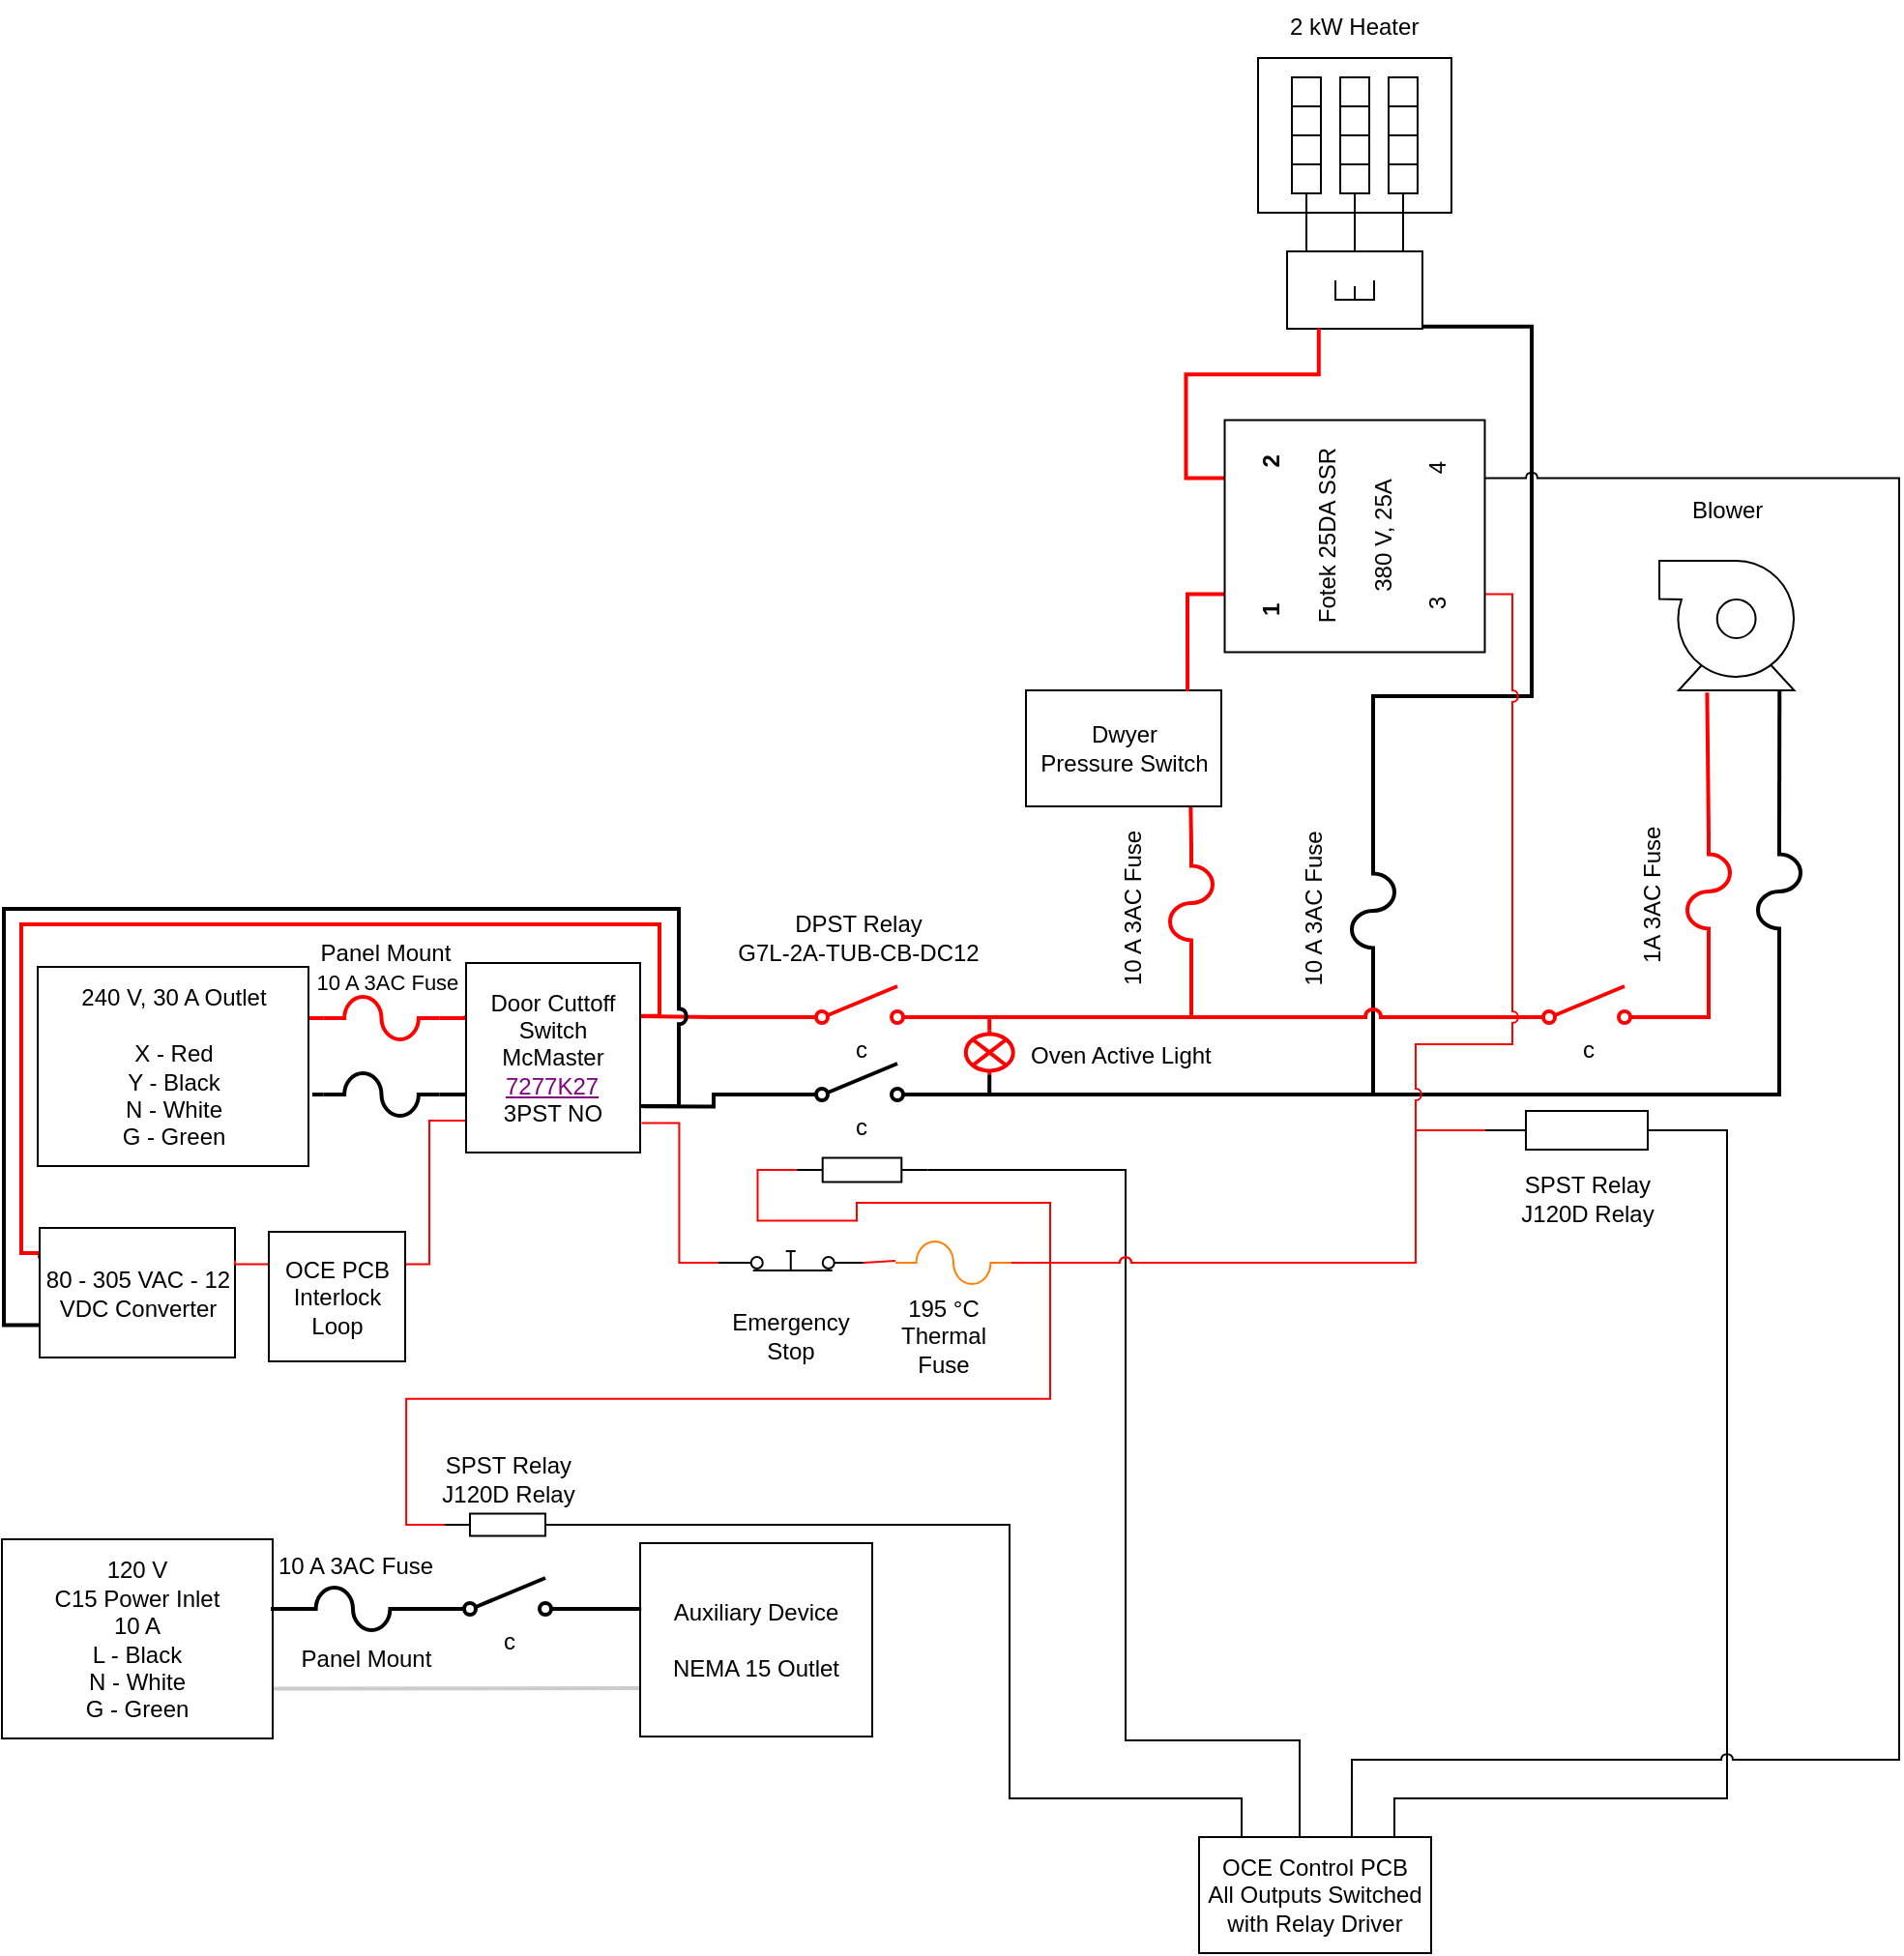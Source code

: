 <mxfile version="16.1.2" type="device"><diagram id="GRHea6be0lPNWalDpBr8" name="Page-1"><mxGraphModel dx="1422" dy="1715" grid="1" gridSize="10" guides="1" tooltips="1" connect="1" arrows="1" fold="1" page="1" pageScale="1" pageWidth="1100" pageHeight="850" math="0" shadow="0"><root><mxCell id="0"/><mxCell id="1" parent="0"/><mxCell id="YSH31qn0-1LN1H9zUe77-77" style="edgeStyle=orthogonalEdgeStyle;rounded=0;jumpStyle=arc;orthogonalLoop=1;jettySize=auto;html=1;exitX=0.5;exitY=0;exitDx=0;exitDy=0;exitPerimeter=0;entryX=0.5;entryY=0;entryDx=0;entryDy=0;endArrow=none;endFill=0;strokeColor=#000000;strokeWidth=1;" parent="1" source="YSH31qn0-1LN1H9zUe77-1" target="YSH31qn0-1LN1H9zUe77-75" edge="1"><mxGeometry relative="1" as="geometry"><Array as="points"><mxPoint x="590" y="425"/><mxPoint x="590" y="720"/><mxPoint x="680" y="720"/></Array></mxGeometry></mxCell><mxCell id="YSH31qn0-1LN1H9zUe77-1" value="" style="pointerEvents=1;verticalLabelPosition=bottom;shadow=0;dashed=0;align=center;html=1;verticalAlign=top;shape=mxgraph.electrical.electro-mechanical.relay_coil;rotation=90;" parent="1" vertex="1"><mxGeometry x="447.5" y="391" width="12.5" height="68" as="geometry"/></mxCell><mxCell id="YSH31qn0-1LN1H9zUe77-40" style="edgeStyle=orthogonalEdgeStyle;rounded=0;jumpStyle=arc;orthogonalLoop=1;jettySize=auto;html=1;exitX=1;exitY=0.84;exitDx=0;exitDy=0;exitPerimeter=0;entryX=0;entryY=0.5;entryDx=0;entryDy=0;entryPerimeter=0;endArrow=none;endFill=0;strokeColor=#000000;strokeWidth=2;" parent="1" source="YSH31qn0-1LN1H9zUe77-2" target="YSH31qn0-1LN1H9zUe77-37" edge="1"><mxGeometry relative="1" as="geometry"/></mxCell><mxCell id="YSH31qn0-1LN1H9zUe77-112" style="edgeStyle=orthogonalEdgeStyle;rounded=0;jumpStyle=arc;orthogonalLoop=1;jettySize=auto;html=1;exitX=1;exitY=0.84;exitDx=0;exitDy=0;exitPerimeter=0;entryX=1;entryY=0.5;entryDx=0;entryDy=0;entryPerimeter=0;endArrow=none;endFill=0;strokeColor=#000000;strokeWidth=2;" parent="1" source="YSH31qn0-1LN1H9zUe77-2" target="YSH31qn0-1LN1H9zUe77-110" edge="1"><mxGeometry relative="1" as="geometry"/></mxCell><mxCell id="fzR4RgWm9CfCMSt4_tdP-22" style="edgeStyle=orthogonalEdgeStyle;rounded=0;jumpStyle=arc;orthogonalLoop=1;jettySize=auto;html=1;exitX=0;exitY=0.84;exitDx=0;exitDy=0;exitPerimeter=0;entryX=1.018;entryY=0.757;entryDx=0;entryDy=0;entryPerimeter=0;endArrow=none;endFill=0;strokeColor=#000000;strokeWidth=2;" parent="1" source="YSH31qn0-1LN1H9zUe77-2" target="fzR4RgWm9CfCMSt4_tdP-4" edge="1"><mxGeometry relative="1" as="geometry"/></mxCell><mxCell id="kRL8g7RS7_bouTGJLvDe-12" style="edgeStyle=orthogonalEdgeStyle;rounded=0;orthogonalLoop=1;jettySize=auto;html=1;exitX=1;exitY=0.84;exitDx=0;exitDy=0;exitPerimeter=0;entryX=1;entryY=0.5;entryDx=0;entryDy=0;entryPerimeter=0;endArrow=none;endFill=0;strokeColor=#000000;strokeWidth=2;" parent="1" source="YSH31qn0-1LN1H9zUe77-2" target="YSH31qn0-1LN1H9zUe77-22" edge="1"><mxGeometry relative="1" as="geometry"/></mxCell><mxCell id="YSH31qn0-1LN1H9zUe77-2" value="c" style="pointerEvents=1;verticalLabelPosition=bottom;shadow=0;dashed=0;align=center;html=1;verticalAlign=top;shape=mxgraph.electrical.electro-mechanical.simple_switch;strokeWidth=2;" parent="1" vertex="1"><mxGeometry x="415" y="370" width="75" height="19" as="geometry"/></mxCell><mxCell id="YSH31qn0-1LN1H9zUe77-20" style="edgeStyle=orthogonalEdgeStyle;rounded=0;jumpStyle=arc;orthogonalLoop=1;jettySize=auto;html=1;exitX=1;exitY=0.84;exitDx=0;exitDy=0;exitPerimeter=0;entryX=0;entryY=0.5;entryDx=0;entryDy=0;entryPerimeter=0;endArrow=none;endFill=0;strokeColor=#FF0000;strokeWidth=2;" parent="1" source="YSH31qn0-1LN1H9zUe77-3" target="YSH31qn0-1LN1H9zUe77-18" edge="1"><mxGeometry relative="1" as="geometry"/></mxCell><mxCell id="YSH31qn0-1LN1H9zUe77-35" style="edgeStyle=orthogonalEdgeStyle;rounded=0;jumpStyle=arc;orthogonalLoop=1;jettySize=auto;html=1;exitX=1;exitY=0.84;exitDx=0;exitDy=0;exitPerimeter=0;entryX=0;entryY=0.84;entryDx=0;entryDy=0;entryPerimeter=0;endArrow=none;endFill=0;strokeColor=#FF0000;strokeWidth=2;" parent="1" source="YSH31qn0-1LN1H9zUe77-3" target="YSH31qn0-1LN1H9zUe77-27" edge="1"><mxGeometry relative="1" as="geometry"/></mxCell><mxCell id="YSH31qn0-1LN1H9zUe77-111" style="edgeStyle=orthogonalEdgeStyle;rounded=0;jumpStyle=arc;orthogonalLoop=1;jettySize=auto;html=1;exitX=1;exitY=0.84;exitDx=0;exitDy=0;exitPerimeter=0;entryX=0;entryY=0.5;entryDx=0;entryDy=0;entryPerimeter=0;endArrow=none;endFill=0;strokeColor=#FF0000;strokeWidth=2;" parent="1" source="YSH31qn0-1LN1H9zUe77-3" target="YSH31qn0-1LN1H9zUe77-110" edge="1"><mxGeometry relative="1" as="geometry"/></mxCell><mxCell id="fzR4RgWm9CfCMSt4_tdP-12" style="edgeStyle=orthogonalEdgeStyle;rounded=0;orthogonalLoop=1;jettySize=auto;html=1;exitX=0;exitY=0.84;exitDx=0;exitDy=0;exitPerimeter=0;entryX=0.99;entryY=0.28;entryDx=0;entryDy=0;entryPerimeter=0;endArrow=none;endFill=0;strokeColor=#FF0000;strokeWidth=2;" parent="1" source="YSH31qn0-1LN1H9zUe77-3" target="fzR4RgWm9CfCMSt4_tdP-4" edge="1"><mxGeometry relative="1" as="geometry"/></mxCell><mxCell id="YSH31qn0-1LN1H9zUe77-3" value="c" style="pointerEvents=1;verticalLabelPosition=bottom;shadow=0;dashed=0;align=center;html=1;verticalAlign=top;shape=mxgraph.electrical.electro-mechanical.simple_switch;strokeColor=#FF0000;strokeWidth=2;" parent="1" vertex="1"><mxGeometry x="415" y="330" width="75" height="19" as="geometry"/></mxCell><mxCell id="YSH31qn0-1LN1H9zUe77-11" style="edgeStyle=orthogonalEdgeStyle;rounded=0;orthogonalLoop=1;jettySize=auto;html=1;exitX=0;exitY=0.5;exitDx=0;exitDy=0;exitPerimeter=0;entryX=1.014;entryY=0.641;entryDx=0;entryDy=0;entryPerimeter=0;endArrow=none;endFill=0;strokeWidth=2;" parent="1" source="YSH31qn0-1LN1H9zUe77-5" target="YSH31qn0-1LN1H9zUe77-9" edge="1"><mxGeometry relative="1" as="geometry"/></mxCell><mxCell id="fzR4RgWm9CfCMSt4_tdP-11" style="edgeStyle=orthogonalEdgeStyle;rounded=0;orthogonalLoop=1;jettySize=auto;html=1;exitX=1;exitY=0.5;exitDx=0;exitDy=0;exitPerimeter=0;entryX=0.001;entryY=0.682;entryDx=0;entryDy=0;entryPerimeter=0;endArrow=none;endFill=0;strokeColor=#000000;strokeWidth=2;" parent="1" source="YSH31qn0-1LN1H9zUe77-5" target="fzR4RgWm9CfCMSt4_tdP-4" edge="1"><mxGeometry relative="1" as="geometry"/></mxCell><mxCell id="YSH31qn0-1LN1H9zUe77-5" value="" style="pointerEvents=1;verticalLabelPosition=bottom;shadow=0;dashed=0;align=center;html=1;verticalAlign=top;shape=mxgraph.electrical.miscellaneous.fuse_4;strokeWidth=2;" parent="1" vertex="1"><mxGeometry x="175.25" y="375" width="60" height="22" as="geometry"/></mxCell><mxCell id="YSH31qn0-1LN1H9zUe77-10" style="edgeStyle=orthogonalEdgeStyle;rounded=0;orthogonalLoop=1;jettySize=auto;html=1;exitX=0;exitY=0.5;exitDx=0;exitDy=0;exitPerimeter=0;entryX=1;entryY=0.25;entryDx=0;entryDy=0;endArrow=none;endFill=0;strokeColor=#FF0000;strokeWidth=2;" parent="1" source="YSH31qn0-1LN1H9zUe77-7" target="YSH31qn0-1LN1H9zUe77-9" edge="1"><mxGeometry relative="1" as="geometry"/></mxCell><mxCell id="fzR4RgWm9CfCMSt4_tdP-10" style="edgeStyle=orthogonalEdgeStyle;rounded=0;orthogonalLoop=1;jettySize=auto;html=1;exitX=1;exitY=0.5;exitDx=0;exitDy=0;exitPerimeter=0;entryX=-0.003;entryY=0.277;entryDx=0;entryDy=0;entryPerimeter=0;endArrow=none;endFill=0;strokeColor=#FF0000;strokeWidth=2;" parent="1" source="YSH31qn0-1LN1H9zUe77-7" target="fzR4RgWm9CfCMSt4_tdP-4" edge="1"><mxGeometry relative="1" as="geometry"/></mxCell><mxCell id="YSH31qn0-1LN1H9zUe77-7" value="" style="pointerEvents=1;verticalLabelPosition=bottom;shadow=0;dashed=0;align=center;html=1;verticalAlign=top;shape=mxgraph.electrical.miscellaneous.fuse_4;strokeColor=#FF0000;strokeWidth=2;" parent="1" vertex="1"><mxGeometry x="175.25" y="335.5" width="60" height="22" as="geometry"/></mxCell><mxCell id="YSH31qn0-1LN1H9zUe77-9" value="240 V, 30 A Outlet&lt;br&gt;&lt;br&gt;X - Red&lt;br&gt;Y - Black&lt;br&gt;N - White&lt;br&gt;G - Green" style="rounded=0;whiteSpace=wrap;html=1;" parent="1" vertex="1"><mxGeometry x="27.5" y="320" width="140" height="103" as="geometry"/></mxCell><mxCell id="kRL8g7RS7_bouTGJLvDe-8" style="edgeStyle=orthogonalEdgeStyle;rounded=0;orthogonalLoop=1;jettySize=auto;html=1;exitX=1;exitY=0.5;exitDx=0;exitDy=0;exitPerimeter=0;entryX=0.843;entryY=0.989;entryDx=0;entryDy=0;entryPerimeter=0;endArrow=none;endFill=0;strokeColor=#FF0000;strokeWidth=2;" parent="1" source="YSH31qn0-1LN1H9zUe77-18" target="YSH31qn0-1LN1H9zUe77-93" edge="1"><mxGeometry relative="1" as="geometry"/></mxCell><mxCell id="YSH31qn0-1LN1H9zUe77-18" value="" style="pointerEvents=1;verticalLabelPosition=bottom;shadow=0;dashed=0;align=center;html=1;verticalAlign=top;shape=mxgraph.electrical.miscellaneous.fuse_4;strokeColor=#FF0000;rotation=-90;strokeWidth=2;" parent="1" vertex="1"><mxGeometry x="594" y="276" width="60" height="22" as="geometry"/></mxCell><mxCell id="kRL8g7RS7_bouTGJLvDe-13" style="edgeStyle=orthogonalEdgeStyle;rounded=0;orthogonalLoop=1;jettySize=auto;html=1;exitX=0;exitY=0.5;exitDx=0;exitDy=0;exitPerimeter=0;entryX=0.008;entryY=0.681;entryDx=0;entryDy=0;entryPerimeter=0;endArrow=none;endFill=0;strokeColor=#000000;strokeWidth=2;" parent="1" source="YSH31qn0-1LN1H9zUe77-22" target="kRL8g7RS7_bouTGJLvDe-5" edge="1"><mxGeometry relative="1" as="geometry"><Array as="points"><mxPoint x="718" y="180"/><mxPoint x="800" y="180"/><mxPoint x="800" y="-11"/></Array></mxGeometry></mxCell><mxCell id="YSH31qn0-1LN1H9zUe77-22" value="" style="pointerEvents=1;verticalLabelPosition=bottom;shadow=0;dashed=0;align=center;html=1;verticalAlign=top;shape=mxgraph.electrical.miscellaneous.fuse_4;rotation=90;strokeWidth=2;" parent="1" vertex="1"><mxGeometry x="688" y="280" width="60" height="22" as="geometry"/></mxCell><mxCell id="YSH31qn0-1LN1H9zUe77-79" style="edgeStyle=orthogonalEdgeStyle;rounded=0;jumpStyle=arc;orthogonalLoop=1;jettySize=auto;html=1;exitX=0.5;exitY=0;exitDx=0;exitDy=0;exitPerimeter=0;entryX=0.911;entryY=0.01;entryDx=0;entryDy=0;entryPerimeter=0;endArrow=none;endFill=0;strokeColor=#000000;strokeWidth=1;" parent="1" source="YSH31qn0-1LN1H9zUe77-26" target="YSH31qn0-1LN1H9zUe77-75" edge="1"><mxGeometry relative="1" as="geometry"><Array as="points"><mxPoint x="901" y="405"/><mxPoint x="901" y="750"/><mxPoint x="729" y="750"/></Array></mxGeometry></mxCell><mxCell id="kRL8g7RS7_bouTGJLvDe-15" style="edgeStyle=orthogonalEdgeStyle;rounded=0;jumpStyle=arc;orthogonalLoop=1;jettySize=auto;html=1;exitX=0.5;exitY=1;exitDx=0;exitDy=0;exitPerimeter=0;entryX=1;entryY=0.5;entryDx=0;entryDy=0;entryPerimeter=0;endArrow=none;endFill=0;strokeColor=#FF0000;strokeWidth=1;" parent="1" source="YSH31qn0-1LN1H9zUe77-26" target="YSH31qn0-1LN1H9zUe77-66" edge="1"><mxGeometry relative="1" as="geometry"><Array as="points"><mxPoint x="740" y="405"/><mxPoint x="740" y="473"/></Array></mxGeometry></mxCell><mxCell id="YSH31qn0-1LN1H9zUe77-26" value="" style="pointerEvents=1;verticalLabelPosition=bottom;shadow=0;dashed=0;align=center;html=1;verticalAlign=top;shape=mxgraph.electrical.electro-mechanical.relay_coil;rotation=90;" parent="1" vertex="1"><mxGeometry x="818.5" y="352" width="20" height="105" as="geometry"/></mxCell><mxCell id="YSH31qn0-1LN1H9zUe77-27" value="c" style="pointerEvents=1;verticalLabelPosition=bottom;shadow=0;dashed=0;align=center;html=1;verticalAlign=top;shape=mxgraph.electrical.electro-mechanical.simple_switch;strokeColor=#FF0000;strokeWidth=2;" parent="1" vertex="1"><mxGeometry x="791" y="330" width="75" height="19" as="geometry"/></mxCell><mxCell id="YSH31qn0-1LN1H9zUe77-28" value="" style="shape=mxgraph.pid.pumps.gas_blower;html=1;pointerEvents=1;align=center;verticalLabelPosition=bottom;verticalAlign=top;dashed=0;strokeColor=#000000;" parent="1" vertex="1"><mxGeometry x="866" y="110" width="72" height="67" as="geometry"/></mxCell><mxCell id="YSH31qn0-1LN1H9zUe77-33" style="edgeStyle=orthogonalEdgeStyle;rounded=0;jumpStyle=arc;orthogonalLoop=1;jettySize=auto;html=1;exitX=1;exitY=0.5;exitDx=0;exitDy=0;exitPerimeter=0;entryX=0.343;entryY=1.017;entryDx=0;entryDy=0;entryPerimeter=0;endArrow=none;endFill=0;strokeColor=#FF0000;strokeWidth=2;" parent="1" source="YSH31qn0-1LN1H9zUe77-29" target="YSH31qn0-1LN1H9zUe77-28" edge="1"><mxGeometry relative="1" as="geometry"/></mxCell><mxCell id="YSH31qn0-1LN1H9zUe77-34" style="edgeStyle=orthogonalEdgeStyle;rounded=0;jumpStyle=arc;orthogonalLoop=1;jettySize=auto;html=1;exitX=0;exitY=0.5;exitDx=0;exitDy=0;exitPerimeter=0;entryX=1;entryY=0.84;entryDx=0;entryDy=0;entryPerimeter=0;endArrow=none;endFill=0;strokeColor=#FF0000;strokeWidth=2;" parent="1" source="YSH31qn0-1LN1H9zUe77-29" target="YSH31qn0-1LN1H9zUe77-27" edge="1"><mxGeometry relative="1" as="geometry"/></mxCell><mxCell id="YSH31qn0-1LN1H9zUe77-29" value="" style="pointerEvents=1;verticalLabelPosition=bottom;shadow=0;dashed=0;align=center;html=1;verticalAlign=top;shape=mxgraph.electrical.miscellaneous.fuse_4;strokeColor=#FF0000;rotation=-90;strokeWidth=2;" parent="1" vertex="1"><mxGeometry x="861.5" y="270" width="60" height="22" as="geometry"/></mxCell><mxCell id="YSH31qn0-1LN1H9zUe77-39" style="edgeStyle=orthogonalEdgeStyle;rounded=0;jumpStyle=arc;orthogonalLoop=1;jettySize=auto;html=1;exitX=1;exitY=0.5;exitDx=0;exitDy=0;exitPerimeter=0;entryX=0.863;entryY=1.005;entryDx=0;entryDy=0;entryPerimeter=0;endArrow=none;endFill=0;strokeColor=#000000;strokeWidth=2;" parent="1" source="YSH31qn0-1LN1H9zUe77-37" target="YSH31qn0-1LN1H9zUe77-28" edge="1"><mxGeometry relative="1" as="geometry"/></mxCell><mxCell id="YSH31qn0-1LN1H9zUe77-37" value="" style="pointerEvents=1;verticalLabelPosition=bottom;shadow=0;dashed=0;align=center;html=1;verticalAlign=top;shape=mxgraph.electrical.miscellaneous.fuse_4;rotation=-90;strokeWidth=2;" parent="1" vertex="1"><mxGeometry x="898" y="270" width="60" height="22" as="geometry"/></mxCell><mxCell id="YSH31qn0-1LN1H9zUe77-52" style="edgeStyle=orthogonalEdgeStyle;rounded=0;jumpStyle=arc;orthogonalLoop=1;jettySize=auto;html=1;exitX=1;exitY=0.75;exitDx=0;exitDy=0;entryX=0;entryY=0.75;entryDx=0;entryDy=0;endArrow=none;endFill=0;strokeWidth=2;strokeColor=#CCCCCC;" parent="1" source="YSH31qn0-1LN1H9zUe77-41" target="YSH31qn0-1LN1H9zUe77-42" edge="1"><mxGeometry relative="1" as="geometry"/></mxCell><mxCell id="YSH31qn0-1LN1H9zUe77-41" value="120 V&lt;br&gt;C15 Power Inlet&lt;br&gt;10 A&lt;br&gt;L - Black&lt;br&gt;N - White&lt;br&gt;G - Green" style="rounded=0;whiteSpace=wrap;html=1;" parent="1" vertex="1"><mxGeometry x="9" y="616" width="140" height="103" as="geometry"/></mxCell><mxCell id="YSH31qn0-1LN1H9zUe77-42" value="Auxiliary Device&lt;br&gt;&lt;br&gt;NEMA 15 Outlet" style="rounded=0;whiteSpace=wrap;html=1;strokeColor=#000000;" parent="1" vertex="1"><mxGeometry x="339" y="618" width="120" height="100" as="geometry"/></mxCell><mxCell id="YSH31qn0-1LN1H9zUe77-68" style="edgeStyle=orthogonalEdgeStyle;rounded=0;jumpStyle=arc;orthogonalLoop=1;jettySize=auto;html=1;exitX=0.5;exitY=1;exitDx=0;exitDy=0;exitPerimeter=0;entryX=1;entryY=0.5;entryDx=0;entryDy=0;entryPerimeter=0;endArrow=none;endFill=0;strokeColor=#FF0000;strokeWidth=1;" parent="1" source="YSH31qn0-1LN1H9zUe77-43" target="YSH31qn0-1LN1H9zUe77-66" edge="1"><mxGeometry relative="1" as="geometry"/></mxCell><mxCell id="YSH31qn0-1LN1H9zUe77-76" style="edgeStyle=orthogonalEdgeStyle;rounded=0;jumpStyle=arc;orthogonalLoop=1;jettySize=auto;html=1;exitX=0.5;exitY=0;exitDx=0;exitDy=0;exitPerimeter=0;entryX=0.25;entryY=0;entryDx=0;entryDy=0;endArrow=none;endFill=0;strokeColor=#000000;strokeWidth=1;" parent="1" source="YSH31qn0-1LN1H9zUe77-43" target="YSH31qn0-1LN1H9zUe77-75" edge="1"><mxGeometry relative="1" as="geometry"><Array as="points"><mxPoint x="530" y="609"/><mxPoint x="530" y="750"/><mxPoint x="650" y="750"/></Array></mxGeometry></mxCell><mxCell id="YSH31qn0-1LN1H9zUe77-43" value="" style="pointerEvents=1;verticalLabelPosition=bottom;shadow=0;dashed=0;align=center;html=1;verticalAlign=top;shape=mxgraph.electrical.electro-mechanical.relay_coil;rotation=90;" parent="1" vertex="1"><mxGeometry x="264.75" y="576" width="11.5" height="65" as="geometry"/></mxCell><mxCell id="YSH31qn0-1LN1H9zUe77-53" style="edgeStyle=orthogonalEdgeStyle;rounded=0;jumpStyle=arc;orthogonalLoop=1;jettySize=auto;html=1;exitX=1;exitY=0.84;exitDx=0;exitDy=0;exitPerimeter=0;entryX=0.005;entryY=0.332;entryDx=0;entryDy=0;entryPerimeter=0;endArrow=none;endFill=0;strokeWidth=2;" parent="1" source="YSH31qn0-1LN1H9zUe77-44" target="YSH31qn0-1LN1H9zUe77-42" edge="1"><mxGeometry relative="1" as="geometry"/></mxCell><mxCell id="YSH31qn0-1LN1H9zUe77-44" value="c" style="pointerEvents=1;verticalLabelPosition=bottom;shadow=0;dashed=0;align=center;html=1;verticalAlign=top;shape=mxgraph.electrical.electro-mechanical.simple_switch;strokeColor=#000000;strokeWidth=2;" parent="1" vertex="1"><mxGeometry x="233" y="636" width="75" height="19" as="geometry"/></mxCell><mxCell id="YSH31qn0-1LN1H9zUe77-48" style="edgeStyle=orthogonalEdgeStyle;rounded=0;jumpStyle=arc;orthogonalLoop=1;jettySize=auto;html=1;exitX=1;exitY=0.5;exitDx=0;exitDy=0;exitPerimeter=0;entryX=0;entryY=0.84;entryDx=0;entryDy=0;entryPerimeter=0;endArrow=none;endFill=0;strokeColor=#000000;strokeWidth=2;" parent="1" source="YSH31qn0-1LN1H9zUe77-45" target="YSH31qn0-1LN1H9zUe77-44" edge="1"><mxGeometry relative="1" as="geometry"/></mxCell><mxCell id="YSH31qn0-1LN1H9zUe77-54" style="edgeStyle=orthogonalEdgeStyle;rounded=0;jumpStyle=arc;orthogonalLoop=1;jettySize=auto;html=1;exitX=0;exitY=0.5;exitDx=0;exitDy=0;exitPerimeter=0;entryX=0.993;entryY=0.357;entryDx=0;entryDy=0;entryPerimeter=0;endArrow=none;endFill=0;strokeWidth=2;" parent="1" source="YSH31qn0-1LN1H9zUe77-45" target="YSH31qn0-1LN1H9zUe77-41" edge="1"><mxGeometry relative="1" as="geometry"/></mxCell><mxCell id="YSH31qn0-1LN1H9zUe77-45" value="" style="pointerEvents=1;verticalLabelPosition=bottom;shadow=0;dashed=0;align=center;html=1;verticalAlign=top;shape=mxgraph.electrical.miscellaneous.fuse_4;strokeWidth=2;" parent="1" vertex="1"><mxGeometry x="160.5" y="641" width="60" height="22" as="geometry"/></mxCell><mxCell id="fzR4RgWm9CfCMSt4_tdP-15" style="edgeStyle=orthogonalEdgeStyle;rounded=0;orthogonalLoop=1;jettySize=auto;html=1;exitX=1;exitY=0.25;exitDx=0;exitDy=0;entryX=-0.002;entryY=0.832;entryDx=0;entryDy=0;entryPerimeter=0;endArrow=none;endFill=0;strokeColor=#FF0000;strokeWidth=1;startArrow=none;" parent="1" source="kRL8g7RS7_bouTGJLvDe-1" target="fzR4RgWm9CfCMSt4_tdP-4" edge="1"><mxGeometry relative="1" as="geometry"><Array as="points"><mxPoint x="230" y="400"/></Array></mxGeometry></mxCell><mxCell id="fzR4RgWm9CfCMSt4_tdP-21" style="edgeStyle=orthogonalEdgeStyle;rounded=0;jumpStyle=arc;orthogonalLoop=1;jettySize=auto;html=1;exitX=0;exitY=0.75;exitDx=0;exitDy=0;entryX=1;entryY=0.75;entryDx=0;entryDy=0;endArrow=none;endFill=0;strokeColor=#000000;strokeWidth=2;" parent="1" source="YSH31qn0-1LN1H9zUe77-59" target="fzR4RgWm9CfCMSt4_tdP-4" edge="1"><mxGeometry relative="1" as="geometry"><Array as="points"><mxPoint x="10" y="505"/><mxPoint x="10" y="290"/><mxPoint x="359" y="290"/><mxPoint x="359" y="392"/><mxPoint x="339" y="392"/></Array></mxGeometry></mxCell><mxCell id="fzR4RgWm9CfCMSt4_tdP-23" style="edgeStyle=orthogonalEdgeStyle;rounded=0;jumpStyle=arc;orthogonalLoop=1;jettySize=auto;html=1;exitX=0;exitY=0.25;exitDx=0;exitDy=0;entryX=1.019;entryY=0.3;entryDx=0;entryDy=0;entryPerimeter=0;endArrow=none;endFill=0;strokeColor=#FF0000;strokeWidth=2;" parent="1" edge="1"><mxGeometry relative="1" as="geometry"><Array as="points"><mxPoint x="113" y="470"/><mxPoint x="113" y="468"/><mxPoint x="19" y="468"/><mxPoint x="19" y="298"/><mxPoint x="349" y="298"/><mxPoint x="349" y="345"/></Array><mxPoint x="27.5" y="469.75" as="sourcePoint"/><mxPoint x="339.71" y="345.4" as="targetPoint"/></mxGeometry></mxCell><mxCell id="YSH31qn0-1LN1H9zUe77-59" value="80 - 305 VAC - 12 VDC Converter" style="rounded=0;whiteSpace=wrap;html=1;strokeColor=#000000;strokeWidth=1;" parent="1" vertex="1"><mxGeometry x="28.5" y="455" width="101" height="67" as="geometry"/></mxCell><mxCell id="YSH31qn0-1LN1H9zUe77-67" style="edgeStyle=orthogonalEdgeStyle;rounded=0;jumpStyle=arc;orthogonalLoop=1;jettySize=auto;html=1;exitX=1;exitY=0.6;exitDx=0;exitDy=0;exitPerimeter=0;entryX=0;entryY=0.5;entryDx=0;entryDy=0;entryPerimeter=0;endArrow=none;endFill=0;strokeColor=#FF0000;strokeWidth=1;" parent="1" edge="1"><mxGeometry relative="1" as="geometry"><mxPoint x="454.38" y="473" as="sourcePoint"/><mxPoint x="471.0" y="472" as="targetPoint"/></mxGeometry></mxCell><mxCell id="fzR4RgWm9CfCMSt4_tdP-16" style="edgeStyle=orthogonalEdgeStyle;rounded=0;orthogonalLoop=1;jettySize=auto;html=1;exitX=0;exitY=0.6;exitDx=0;exitDy=0;exitPerimeter=0;entryX=1.008;entryY=0.844;entryDx=0;entryDy=0;entryPerimeter=0;endArrow=none;endFill=0;strokeColor=#FF0000;strokeWidth=1;" parent="1" source="YSH31qn0-1LN1H9zUe77-62" target="fzR4RgWm9CfCMSt4_tdP-4" edge="1"><mxGeometry relative="1" as="geometry"/></mxCell><mxCell id="YSH31qn0-1LN1H9zUe77-62" value="" style="pointerEvents=1;verticalLabelPosition=bottom;shadow=0;dashed=0;align=center;html=1;verticalAlign=top;shape=mxgraph.electrical.electro-mechanical.push_switch_nc;strokeColor=#000000;strokeWidth=1;" parent="1" vertex="1"><mxGeometry x="379.38" y="467" width="75" height="10" as="geometry"/></mxCell><mxCell id="YSH31qn0-1LN1H9zUe77-106" style="edgeStyle=orthogonalEdgeStyle;rounded=0;jumpStyle=arc;orthogonalLoop=1;jettySize=auto;html=1;exitX=1;exitY=0.5;exitDx=0;exitDy=0;exitPerimeter=0;entryX=0.5;entryY=1;entryDx=0;entryDy=0;entryPerimeter=0;endArrow=none;endFill=0;strokeColor=#FF0000;strokeWidth=1;" parent="1" source="YSH31qn0-1LN1H9zUe77-66" target="YSH31qn0-1LN1H9zUe77-1" edge="1"><mxGeometry relative="1" as="geometry"/></mxCell><mxCell id="kRL8g7RS7_bouTGJLvDe-14" style="edgeStyle=orthogonalEdgeStyle;rounded=0;orthogonalLoop=1;jettySize=auto;html=1;exitX=1;exitY=0.5;exitDx=0;exitDy=0;exitPerimeter=0;entryX=0.25;entryY=1;entryDx=0;entryDy=0;endArrow=none;endFill=0;strokeColor=#FF0000;strokeWidth=1;jumpStyle=arc;" parent="1" source="YSH31qn0-1LN1H9zUe77-66" target="kRL8g7RS7_bouTGJLvDe-6" edge="1"><mxGeometry relative="1" as="geometry"><Array as="points"><mxPoint x="740" y="473"/><mxPoint x="740" y="360"/><mxPoint x="790" y="360"/><mxPoint x="790" y="127"/></Array></mxGeometry></mxCell><mxCell id="YSH31qn0-1LN1H9zUe77-66" value="" style="pointerEvents=1;verticalLabelPosition=bottom;shadow=0;dashed=0;align=center;html=1;verticalAlign=top;shape=mxgraph.electrical.miscellaneous.fuse_4;strokeColor=#FF8000;strokeWidth=1;" parent="1" vertex="1"><mxGeometry x="471" y="462" width="60" height="22" as="geometry"/></mxCell><mxCell id="YSH31qn0-1LN1H9zUe77-75" value="OCE Control PCB&lt;br&gt;All Outputs Switched with Relay Driver" style="rounded=0;whiteSpace=wrap;html=1;strokeColor=#000000;strokeWidth=1;" parent="1" vertex="1"><mxGeometry x="628" y="770" width="120" height="60" as="geometry"/></mxCell><mxCell id="YSH31qn0-1LN1H9zUe77-80" value="195 °C&lt;br&gt;Thermal Fuse" style="text;html=1;strokeColor=none;fillColor=none;align=center;verticalAlign=middle;whiteSpace=wrap;rounded=0;" parent="1" vertex="1"><mxGeometry x="465.63" y="495.5" width="60" height="30" as="geometry"/></mxCell><mxCell id="YSH31qn0-1LN1H9zUe77-81" value="Emergency Stop" style="text;html=1;strokeColor=none;fillColor=none;align=center;verticalAlign=middle;whiteSpace=wrap;rounded=0;" parent="1" vertex="1"><mxGeometry x="386.88" y="495.5" width="60" height="30" as="geometry"/></mxCell><mxCell id="YSH31qn0-1LN1H9zUe77-82" value="DPST Relay&lt;br&gt;G7L-2A-TUB-CB-DC12" style="text;html=1;strokeColor=none;fillColor=none;align=center;verticalAlign=middle;whiteSpace=wrap;rounded=0;" parent="1" vertex="1"><mxGeometry x="379.38" y="290" width="146.25" height="30" as="geometry"/></mxCell><mxCell id="YSH31qn0-1LN1H9zUe77-83" value="10 A 3AC Fuse" style="text;whiteSpace=wrap;html=1;align=center;fontSize=11;" parent="1" vertex="1"><mxGeometry x="166.5" y="315" width="82.5" height="25.5" as="geometry"/></mxCell><mxCell id="YSH31qn0-1LN1H9zUe77-85" value="10 A 3AC Fuse" style="text;whiteSpace=wrap;html=1;rotation=-90;" parent="1" vertex="1"><mxGeometry x="550" y="272" width="89.5" height="30" as="geometry"/></mxCell><mxCell id="YSH31qn0-1LN1H9zUe77-86" value="10 A 3AC Fuse" style="text;whiteSpace=wrap;html=1;rotation=-90;" parent="1" vertex="1"><mxGeometry x="643.25" y="272" width="89.5" height="30" as="geometry"/></mxCell><mxCell id="YSH31qn0-1LN1H9zUe77-87" value="1A 3AC Fuse" style="text;whiteSpace=wrap;html=1;rotation=-90;" parent="1" vertex="1"><mxGeometry x="818.5" y="260" width="89.5" height="30" as="geometry"/></mxCell><mxCell id="YSH31qn0-1LN1H9zUe77-88" value="SPST Relay&lt;br&gt;J120D Relay" style="text;html=1;strokeColor=none;fillColor=none;align=center;verticalAlign=middle;whiteSpace=wrap;rounded=0;" parent="1" vertex="1"><mxGeometry x="775.5" y="425" width="106" height="30" as="geometry"/></mxCell><mxCell id="YSH31qn0-1LN1H9zUe77-89" value="SPST Relay&lt;br&gt;J120D Relay" style="text;html=1;strokeColor=none;fillColor=none;align=center;verticalAlign=middle;whiteSpace=wrap;rounded=0;" parent="1" vertex="1"><mxGeometry x="217.5" y="570" width="106" height="30" as="geometry"/></mxCell><mxCell id="YSH31qn0-1LN1H9zUe77-90" value="10 A 3AC Fuse" style="text;whiteSpace=wrap;html=1;" parent="1" vertex="1"><mxGeometry x="150" y="616" width="89.5" height="30" as="geometry"/></mxCell><mxCell id="YSH31qn0-1LN1H9zUe77-91" value="2 kW Heater" style="text;whiteSpace=wrap;html=1;rotation=0;" parent="1" vertex="1"><mxGeometry x="673.25" y="-180" width="89.5" height="30" as="geometry"/></mxCell><mxCell id="YSH31qn0-1LN1H9zUe77-92" value="Blower" style="text;whiteSpace=wrap;html=1;rotation=0;" parent="1" vertex="1"><mxGeometry x="880.62" y="70" width="42.75" height="30" as="geometry"/></mxCell><mxCell id="YSH31qn0-1LN1H9zUe77-93" value="Dwyer&lt;br&gt;Pressure Switch" style="rounded=0;whiteSpace=wrap;html=1;strokeColor=#000000;strokeWidth=1;" parent="1" vertex="1"><mxGeometry x="538.5" y="177" width="101" height="60" as="geometry"/></mxCell><mxCell id="YSH31qn0-1LN1H9zUe77-110" value="" style="pointerEvents=1;verticalLabelPosition=bottom;shadow=0;dashed=0;align=center;html=1;verticalAlign=top;shape=mxgraph.electrical.miscellaneous.light_bulb;rotation=90;strokeColor=#FF0000;strokeWidth=2;" parent="1" vertex="1"><mxGeometry x="508.25" y="352" width="22.75" height="24.5" as="geometry"/></mxCell><mxCell id="YSH31qn0-1LN1H9zUe77-113" value="Oven Active Light" style="text;whiteSpace=wrap;html=1;rotation=0;" parent="1" vertex="1"><mxGeometry x="538.5" y="352" width="110" height="30" as="geometry"/></mxCell><mxCell id="fzR4RgWm9CfCMSt4_tdP-1" value="Panel Mount" style="text;html=1;strokeColor=none;fillColor=none;align=center;verticalAlign=middle;whiteSpace=wrap;rounded=0;" parent="1" vertex="1"><mxGeometry x="170.13" y="298" width="75.25" height="30" as="geometry"/></mxCell><mxCell id="fzR4RgWm9CfCMSt4_tdP-2" value="Panel Mount" style="text;html=1;strokeColor=none;fillColor=none;align=center;verticalAlign=middle;whiteSpace=wrap;rounded=0;" parent="1" vertex="1"><mxGeometry x="160" y="663" width="75.25" height="30" as="geometry"/></mxCell><mxCell id="fzR4RgWm9CfCMSt4_tdP-4" value="Door Cuttoff Switch&lt;br&gt;McMaster&lt;br&gt;&lt;a class=&quot;PartNbrLnk PartNbrVisitedLnk&quot; href=&quot;https://www.mcmaster.com/7277K27&quot; title=&quot;&quot; style=&quot;outline: 0px ; color: rgb(128 , 0 , 128) ; display: inline-block ; font-family: &amp;#34;arial&amp;#34; , &amp;#34;helvetica&amp;#34; , sans-serif ; text-align: left ; background-color: rgb(255 , 255 , 255) ; width: 49px&quot;&gt;7277K27&lt;/a&gt;&lt;br&gt;3PST NO" style="rounded=0;whiteSpace=wrap;html=1;" parent="1" vertex="1"><mxGeometry x="249" y="318" width="90" height="98" as="geometry"/></mxCell><mxCell id="kRL8g7RS7_bouTGJLvDe-4" style="edgeStyle=orthogonalEdgeStyle;rounded=0;orthogonalLoop=1;jettySize=auto;html=1;exitX=0;exitY=0.25;exitDx=0;exitDy=0;entryX=1;entryY=0.25;entryDx=0;entryDy=0;strokeColor=#FF0000;endArrow=none;endFill=0;" parent="1" source="kRL8g7RS7_bouTGJLvDe-1" target="YSH31qn0-1LN1H9zUe77-59" edge="1"><mxGeometry relative="1" as="geometry"/></mxCell><mxCell id="kRL8g7RS7_bouTGJLvDe-1" value="OCE PCB&lt;br&gt;Interlock Loop" style="rounded=0;whiteSpace=wrap;html=1;strokeColor=#000000;strokeWidth=1;" parent="1" vertex="1"><mxGeometry x="147" y="457" width="70.5" height="67" as="geometry"/></mxCell><mxCell id="kRL8g7RS7_bouTGJLvDe-5" value="" style="shape=mxgraph.pid.heat_exchangers.electric_heater;html=1;pointerEvents=1;align=center;verticalLabelPosition=bottom;verticalAlign=top;dashed=0;strokeColor=#000000;rotation=-90;" parent="1" vertex="1"><mxGeometry x="638.5" y="-130" width="140" height="100" as="geometry"/></mxCell><mxCell id="kRL8g7RS7_bouTGJLvDe-9" style="edgeStyle=orthogonalEdgeStyle;rounded=0;orthogonalLoop=1;jettySize=auto;html=1;exitX=0.25;exitY=0;exitDx=0;exitDy=0;entryX=0.827;entryY=0.006;entryDx=0;entryDy=0;entryPerimeter=0;endArrow=none;endFill=0;strokeColor=#FF0000;strokeWidth=2;" parent="1" source="kRL8g7RS7_bouTGJLvDe-6" target="YSH31qn0-1LN1H9zUe77-93" edge="1"><mxGeometry relative="1" as="geometry"><Array as="points"><mxPoint x="622" y="127"/></Array></mxGeometry></mxCell><mxCell id="kRL8g7RS7_bouTGJLvDe-10" style="edgeStyle=orthogonalEdgeStyle;rounded=0;orthogonalLoop=1;jettySize=auto;html=1;exitX=0.75;exitY=0;exitDx=0;exitDy=0;entryX=0.002;entryY=0.314;entryDx=0;entryDy=0;entryPerimeter=0;endArrow=none;endFill=0;strokeColor=#FF0000;strokeWidth=2;" parent="1" source="kRL8g7RS7_bouTGJLvDe-6" target="kRL8g7RS7_bouTGJLvDe-5" edge="1"><mxGeometry relative="1" as="geometry"/></mxCell><mxCell id="kRL8g7RS7_bouTGJLvDe-16" style="edgeStyle=orthogonalEdgeStyle;rounded=0;jumpStyle=arc;orthogonalLoop=1;jettySize=auto;html=1;exitX=0.75;exitY=1;exitDx=0;exitDy=0;entryX=0.658;entryY=0;entryDx=0;entryDy=0;entryPerimeter=0;endArrow=none;endFill=0;strokeColor=#000000;strokeWidth=1;" parent="1" source="kRL8g7RS7_bouTGJLvDe-6" target="YSH31qn0-1LN1H9zUe77-75" edge="1"><mxGeometry relative="1" as="geometry"><Array as="points"><mxPoint x="990" y="67"/><mxPoint x="990" y="730"/><mxPoint x="707" y="730"/></Array></mxGeometry></mxCell><mxCell id="kRL8g7RS7_bouTGJLvDe-6" value="&lt;b&gt;1&amp;nbsp; &amp;nbsp; &amp;nbsp; &amp;nbsp; &amp;nbsp; &amp;nbsp; &amp;nbsp; &amp;nbsp; &amp;nbsp; &amp;nbsp; &amp;nbsp;2&lt;br&gt;&lt;/b&gt;&lt;br&gt;Fotek 25DA SSR&lt;br&gt;&lt;br&gt;380 V, 25A&lt;br&gt;&lt;br&gt;3&amp;nbsp; &amp;nbsp; &amp;nbsp; &amp;nbsp; &amp;nbsp; &amp;nbsp; &amp;nbsp; &amp;nbsp; &amp;nbsp; &amp;nbsp;4" style="rounded=0;whiteSpace=wrap;html=1;strokeColor=#000000;rotation=-90;" parent="1" vertex="1"><mxGeometry x="648.5" y="30" width="120" height="134.5" as="geometry"/></mxCell></root></mxGraphModel></diagram></mxfile>